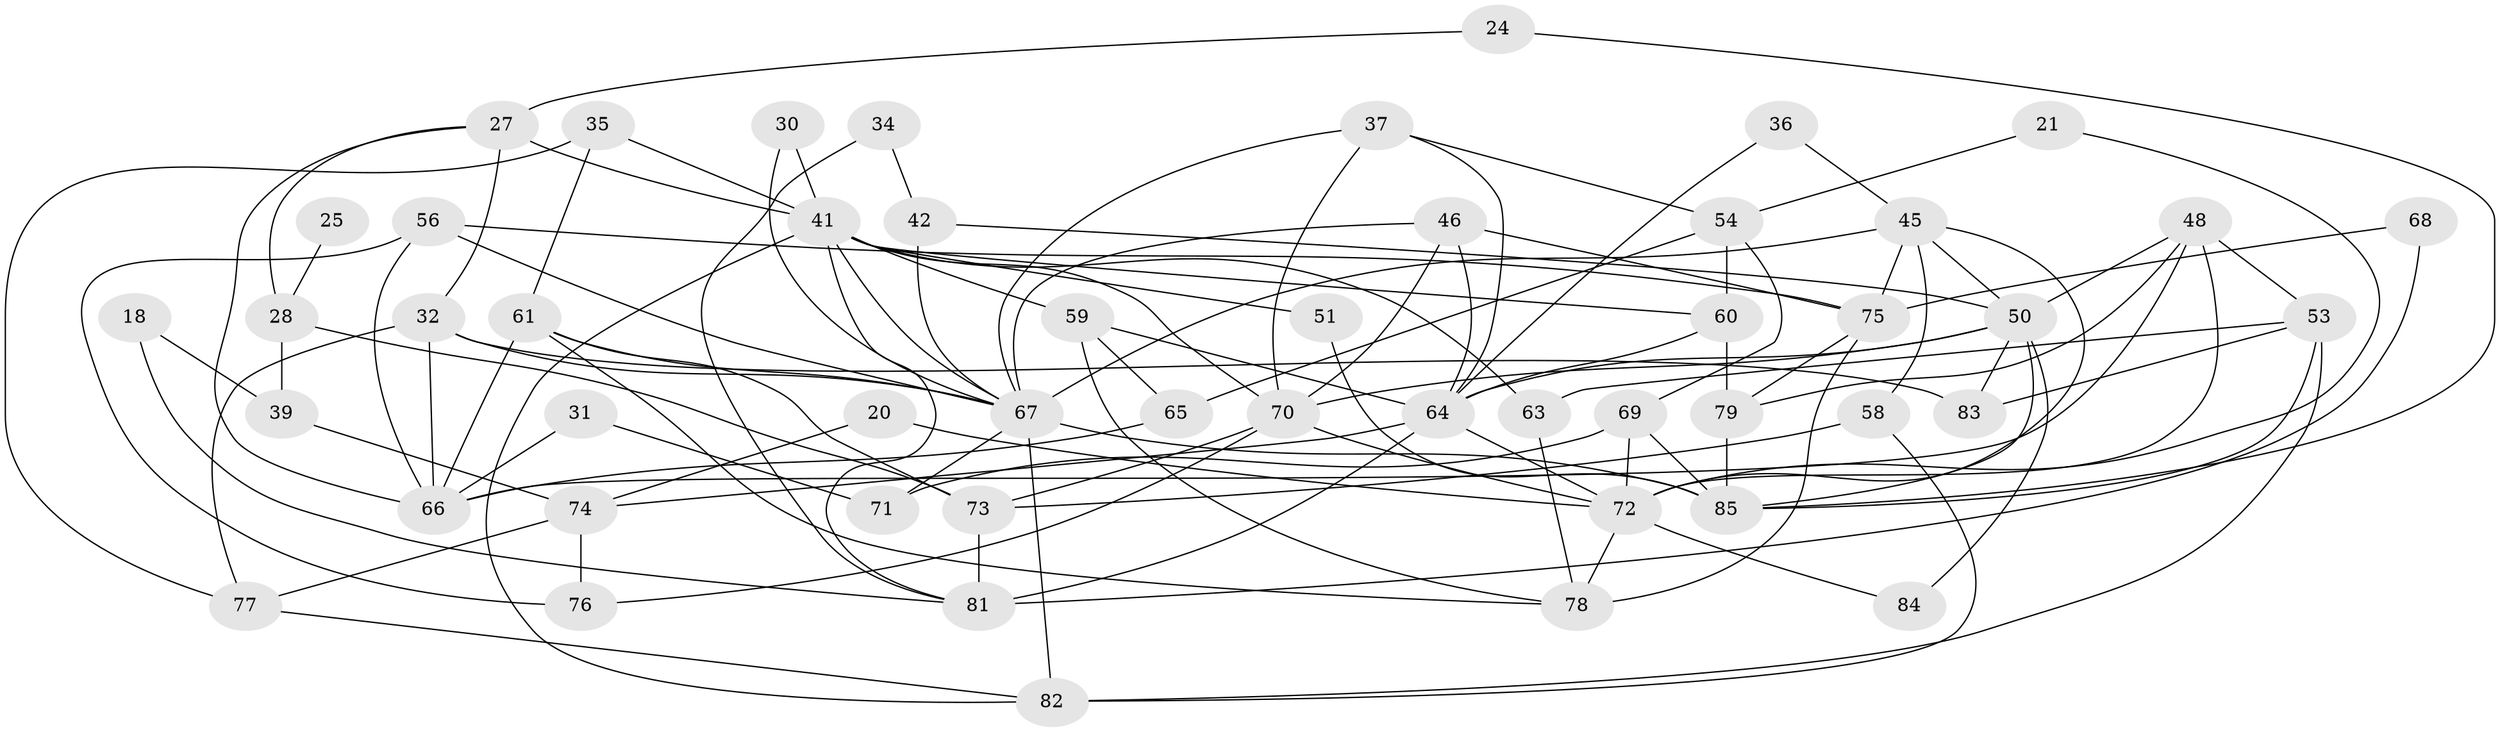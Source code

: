 // original degree distribution, {3: 0.21176470588235294, 6: 0.11764705882352941, 5: 0.2235294117647059, 4: 0.29411764705882354, 2: 0.1411764705882353, 7: 0.011764705882352941}
// Generated by graph-tools (version 1.1) at 2025/53/03/04/25 21:53:00]
// undirected, 51 vertices, 112 edges
graph export_dot {
graph [start="1"]
  node [color=gray90,style=filled];
  18;
  20;
  21;
  24;
  25;
  27 [super="+5"];
  28 [super="+7"];
  30;
  31;
  32 [super="+17"];
  34;
  35;
  36;
  37;
  39;
  41 [super="+23"];
  42;
  45;
  46;
  48;
  50 [super="+8+43"];
  51;
  53 [super="+9"];
  54;
  56;
  58 [super="+14"];
  59;
  60;
  61;
  63;
  64 [super="+2+3"];
  65;
  66;
  67 [super="+55"];
  68;
  69;
  70 [super="+38"];
  71 [super="+1"];
  72 [super="+44+47"];
  73 [super="+57"];
  74 [super="+49"];
  75 [super="+19"];
  76;
  77;
  78 [super="+26"];
  79;
  81 [super="+62"];
  82 [super="+40"];
  83;
  84 [super="+33"];
  85 [super="+52+80"];
  18 -- 39;
  18 -- 81;
  20 -- 74;
  20 -- 72;
  21 -- 54;
  21 -- 72;
  24 -- 27;
  24 -- 85;
  25 -- 28 [weight=2];
  27 -- 66;
  27 -- 41 [weight=2];
  27 -- 32 [weight=2];
  27 -- 28;
  28 -- 73 [weight=2];
  28 -- 39 [weight=2];
  30 -- 67;
  30 -- 41;
  31 -- 71 [weight=2];
  31 -- 66;
  32 -- 66;
  32 -- 77;
  32 -- 83 [weight=2];
  32 -- 67 [weight=2];
  34 -- 81;
  34 -- 42;
  35 -- 61;
  35 -- 77;
  35 -- 41;
  36 -- 45;
  36 -- 64;
  37 -- 70;
  37 -- 54;
  37 -- 64;
  37 -- 67;
  39 -- 74;
  41 -- 67;
  41 -- 70;
  41 -- 81;
  41 -- 82;
  41 -- 51;
  41 -- 59;
  41 -- 60;
  41 -- 63;
  42 -- 50;
  42 -- 67;
  45 -- 67;
  45 -- 50;
  45 -- 58;
  45 -- 72;
  45 -- 75;
  46 -- 70 [weight=2];
  46 -- 64;
  46 -- 67;
  46 -- 75;
  48 -- 72;
  48 -- 53;
  48 -- 66;
  48 -- 79;
  48 -- 50;
  50 -- 70;
  50 -- 83;
  50 -- 84 [weight=3];
  50 -- 64;
  50 -- 85 [weight=2];
  51 -- 85;
  53 -- 82 [weight=2];
  53 -- 63;
  53 -- 83;
  53 -- 85;
  54 -- 69;
  54 -- 60;
  54 -- 65;
  56 -- 66;
  56 -- 75;
  56 -- 76;
  56 -- 67;
  58 -- 82;
  58 -- 73;
  59 -- 65;
  59 -- 64;
  59 -- 78;
  60 -- 79;
  60 -- 64;
  61 -- 78;
  61 -- 66;
  61 -- 73;
  61 -- 67;
  63 -- 78;
  64 -- 81;
  64 -- 74 [weight=2];
  64 -- 72;
  65 -- 66;
  67 -- 82 [weight=3];
  67 -- 71 [weight=2];
  67 -- 85 [weight=2];
  68 -- 81;
  68 -- 75;
  69 -- 72 [weight=2];
  69 -- 71 [weight=2];
  69 -- 85;
  70 -- 73 [weight=2];
  70 -- 76;
  70 -- 72 [weight=2];
  72 -- 84;
  72 -- 78 [weight=2];
  73 -- 81 [weight=2];
  74 -- 77;
  74 -- 76;
  75 -- 79;
  75 -- 78;
  77 -- 82;
  79 -- 85;
}
